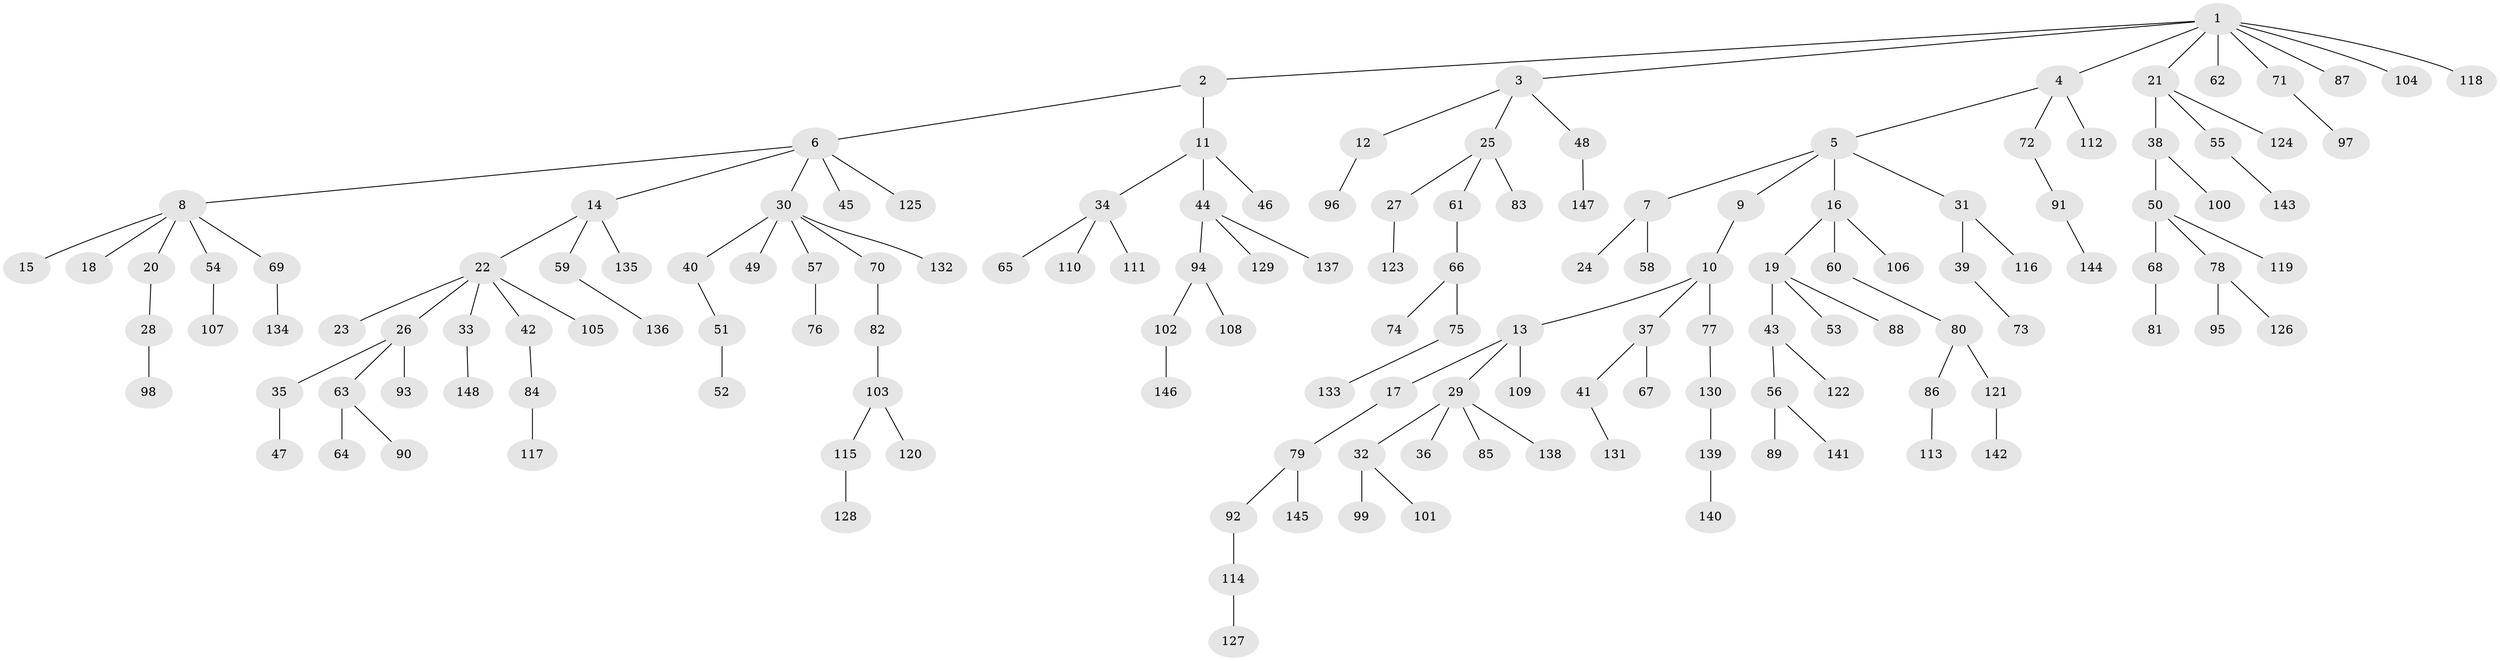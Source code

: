 // Generated by graph-tools (version 1.1) at 2025/02/03/09/25 03:02:25]
// undirected, 148 vertices, 147 edges
graph export_dot {
graph [start="1"]
  node [color=gray90,style=filled];
  1;
  2;
  3;
  4;
  5;
  6;
  7;
  8;
  9;
  10;
  11;
  12;
  13;
  14;
  15;
  16;
  17;
  18;
  19;
  20;
  21;
  22;
  23;
  24;
  25;
  26;
  27;
  28;
  29;
  30;
  31;
  32;
  33;
  34;
  35;
  36;
  37;
  38;
  39;
  40;
  41;
  42;
  43;
  44;
  45;
  46;
  47;
  48;
  49;
  50;
  51;
  52;
  53;
  54;
  55;
  56;
  57;
  58;
  59;
  60;
  61;
  62;
  63;
  64;
  65;
  66;
  67;
  68;
  69;
  70;
  71;
  72;
  73;
  74;
  75;
  76;
  77;
  78;
  79;
  80;
  81;
  82;
  83;
  84;
  85;
  86;
  87;
  88;
  89;
  90;
  91;
  92;
  93;
  94;
  95;
  96;
  97;
  98;
  99;
  100;
  101;
  102;
  103;
  104;
  105;
  106;
  107;
  108;
  109;
  110;
  111;
  112;
  113;
  114;
  115;
  116;
  117;
  118;
  119;
  120;
  121;
  122;
  123;
  124;
  125;
  126;
  127;
  128;
  129;
  130;
  131;
  132;
  133;
  134;
  135;
  136;
  137;
  138;
  139;
  140;
  141;
  142;
  143;
  144;
  145;
  146;
  147;
  148;
  1 -- 2;
  1 -- 3;
  1 -- 4;
  1 -- 21;
  1 -- 62;
  1 -- 71;
  1 -- 87;
  1 -- 104;
  1 -- 118;
  2 -- 6;
  2 -- 11;
  3 -- 12;
  3 -- 25;
  3 -- 48;
  4 -- 5;
  4 -- 72;
  4 -- 112;
  5 -- 7;
  5 -- 9;
  5 -- 16;
  5 -- 31;
  6 -- 8;
  6 -- 14;
  6 -- 30;
  6 -- 45;
  6 -- 125;
  7 -- 24;
  7 -- 58;
  8 -- 15;
  8 -- 18;
  8 -- 20;
  8 -- 54;
  8 -- 69;
  9 -- 10;
  10 -- 13;
  10 -- 37;
  10 -- 77;
  11 -- 34;
  11 -- 44;
  11 -- 46;
  12 -- 96;
  13 -- 17;
  13 -- 29;
  13 -- 109;
  14 -- 22;
  14 -- 59;
  14 -- 135;
  16 -- 19;
  16 -- 60;
  16 -- 106;
  17 -- 79;
  19 -- 43;
  19 -- 53;
  19 -- 88;
  20 -- 28;
  21 -- 38;
  21 -- 55;
  21 -- 124;
  22 -- 23;
  22 -- 26;
  22 -- 33;
  22 -- 42;
  22 -- 105;
  25 -- 27;
  25 -- 61;
  25 -- 83;
  26 -- 35;
  26 -- 63;
  26 -- 93;
  27 -- 123;
  28 -- 98;
  29 -- 32;
  29 -- 36;
  29 -- 85;
  29 -- 138;
  30 -- 40;
  30 -- 49;
  30 -- 57;
  30 -- 70;
  30 -- 132;
  31 -- 39;
  31 -- 116;
  32 -- 99;
  32 -- 101;
  33 -- 148;
  34 -- 65;
  34 -- 110;
  34 -- 111;
  35 -- 47;
  37 -- 41;
  37 -- 67;
  38 -- 50;
  38 -- 100;
  39 -- 73;
  40 -- 51;
  41 -- 131;
  42 -- 84;
  43 -- 56;
  43 -- 122;
  44 -- 94;
  44 -- 129;
  44 -- 137;
  48 -- 147;
  50 -- 68;
  50 -- 78;
  50 -- 119;
  51 -- 52;
  54 -- 107;
  55 -- 143;
  56 -- 89;
  56 -- 141;
  57 -- 76;
  59 -- 136;
  60 -- 80;
  61 -- 66;
  63 -- 64;
  63 -- 90;
  66 -- 74;
  66 -- 75;
  68 -- 81;
  69 -- 134;
  70 -- 82;
  71 -- 97;
  72 -- 91;
  75 -- 133;
  77 -- 130;
  78 -- 95;
  78 -- 126;
  79 -- 92;
  79 -- 145;
  80 -- 86;
  80 -- 121;
  82 -- 103;
  84 -- 117;
  86 -- 113;
  91 -- 144;
  92 -- 114;
  94 -- 102;
  94 -- 108;
  102 -- 146;
  103 -- 115;
  103 -- 120;
  114 -- 127;
  115 -- 128;
  121 -- 142;
  130 -- 139;
  139 -- 140;
}
